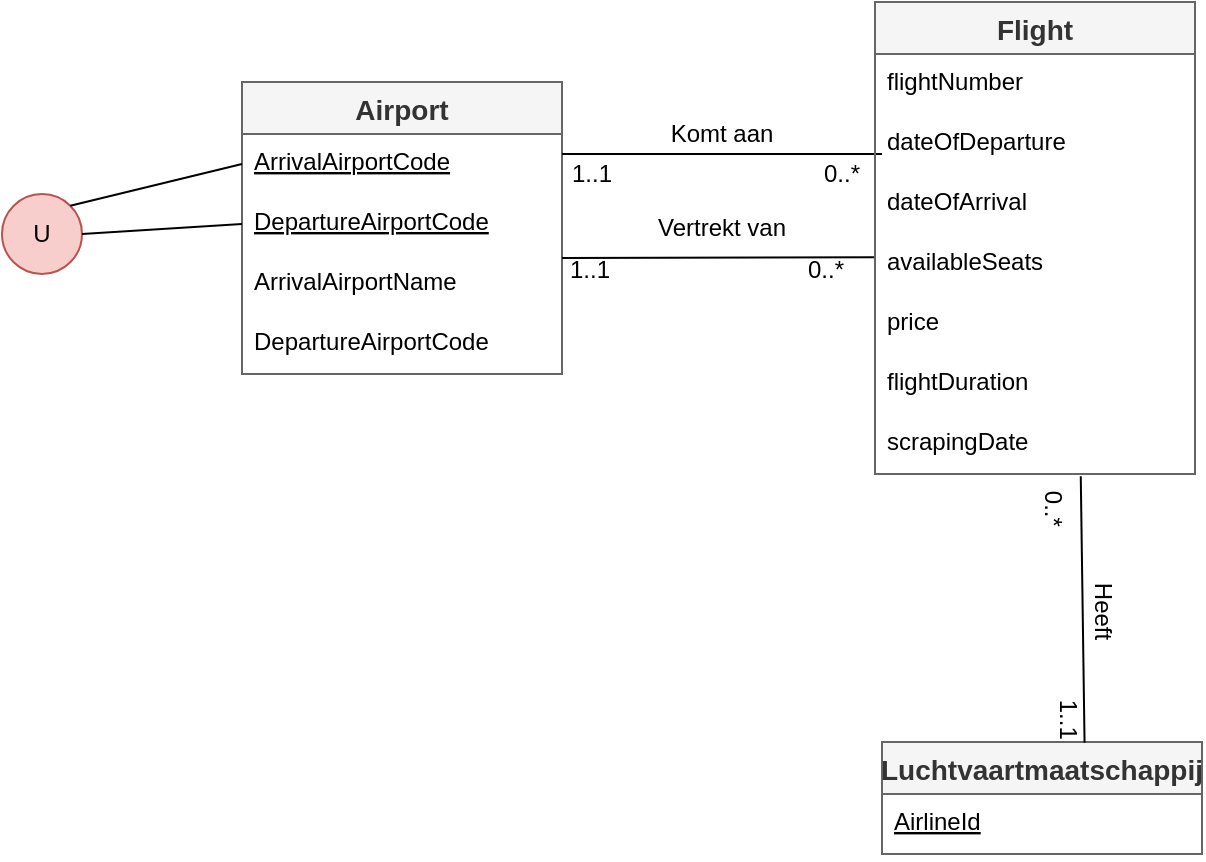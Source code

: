 <mxfile version="20.8.16" type="device"><diagram name="Pagina-1" id="9lrQDLlMUAEeWbuY8cpQ"><mxGraphModel dx="1151" dy="682" grid="1" gridSize="10" guides="1" tooltips="1" connect="1" arrows="1" fold="1" page="1" pageScale="1" pageWidth="827" pageHeight="1169" math="0" shadow="0"><root><mxCell id="0"/><mxCell id="1" parent="0"/><mxCell id="s-KvRIeDkG7mSSjvwB20-10" value="Airport" style="swimlane;fontStyle=1;childLayout=stackLayout;horizontal=1;startSize=26;horizontalStack=0;resizeParent=1;resizeParentMax=0;resizeLast=0;collapsible=1;marginBottom=0;align=center;fontSize=14;strokeColor=#666666;fillColor=#f5f5f5;fontColor=#333333;" vertex="1" parent="1"><mxGeometry x="130" y="330" width="160" height="146" as="geometry"/></mxCell><mxCell id="s-KvRIeDkG7mSSjvwB20-11" value="ArrivalAirportCode" style="text;strokeColor=none;fillColor=none;spacingLeft=4;spacingRight=4;overflow=hidden;rotatable=0;points=[[0,0.5],[1,0.5]];portConstraint=eastwest;fontSize=12;fontStyle=4" vertex="1" parent="s-KvRIeDkG7mSSjvwB20-10"><mxGeometry y="26" width="160" height="30" as="geometry"/></mxCell><mxCell id="s-KvRIeDkG7mSSjvwB20-12" value="DepartureAirportCode" style="text;strokeColor=none;fillColor=none;spacingLeft=4;spacingRight=4;overflow=hidden;rotatable=0;points=[[0,0.5],[1,0.5]];portConstraint=eastwest;fontSize=12;fontStyle=4" vertex="1" parent="s-KvRIeDkG7mSSjvwB20-10"><mxGeometry y="56" width="160" height="30" as="geometry"/></mxCell><mxCell id="s-KvRIeDkG7mSSjvwB20-13" value="ArrivalAirportName" style="text;strokeColor=none;fillColor=none;spacingLeft=4;spacingRight=4;overflow=hidden;rotatable=0;points=[[0,0.5],[1,0.5]];portConstraint=eastwest;fontSize=12;" vertex="1" parent="s-KvRIeDkG7mSSjvwB20-10"><mxGeometry y="86" width="160" height="30" as="geometry"/></mxCell><mxCell id="s-KvRIeDkG7mSSjvwB20-14" value="DepartureAirportCode" style="text;strokeColor=none;fillColor=none;spacingLeft=4;spacingRight=4;overflow=hidden;rotatable=0;points=[[0,0.5],[1,0.5]];portConstraint=eastwest;fontSize=12;" vertex="1" parent="s-KvRIeDkG7mSSjvwB20-10"><mxGeometry y="116" width="160" height="30" as="geometry"/></mxCell><mxCell id="s-KvRIeDkG7mSSjvwB20-15" value="Luchtvaartmaatschappij" style="swimlane;fontStyle=1;childLayout=stackLayout;horizontal=1;startSize=26;horizontalStack=0;resizeParent=1;resizeParentMax=0;resizeLast=0;collapsible=1;marginBottom=0;align=center;fontSize=14;strokeColor=#666666;fillColor=#f5f5f5;fontColor=#333333;" vertex="1" parent="1"><mxGeometry x="450" y="660" width="160" height="56" as="geometry"/></mxCell><mxCell id="s-KvRIeDkG7mSSjvwB20-16" value="AirlineId" style="text;strokeColor=none;fillColor=none;spacingLeft=4;spacingRight=4;overflow=hidden;rotatable=0;points=[[0,0.5],[1,0.5]];portConstraint=eastwest;fontSize=12;fontStyle=4" vertex="1" parent="s-KvRIeDkG7mSSjvwB20-15"><mxGeometry y="26" width="160" height="30" as="geometry"/></mxCell><mxCell id="s-KvRIeDkG7mSSjvwB20-23" value="U" style="ellipse;whiteSpace=wrap;html=1;strokeColor=#b85450;fillColor=#f8cecc;" vertex="1" parent="1"><mxGeometry x="10" y="386" width="40" height="40" as="geometry"/></mxCell><mxCell id="s-KvRIeDkG7mSSjvwB20-24" value="" style="endArrow=none;html=1;rounded=0;exitX=1;exitY=0;exitDx=0;exitDy=0;entryX=0;entryY=0.5;entryDx=0;entryDy=0;" edge="1" parent="1" source="s-KvRIeDkG7mSSjvwB20-23" target="s-KvRIeDkG7mSSjvwB20-11"><mxGeometry width="50" height="50" relative="1" as="geometry"><mxPoint x="130" y="530" as="sourcePoint"/><mxPoint x="180" y="480" as="targetPoint"/><Array as="points"/></mxGeometry></mxCell><mxCell id="s-KvRIeDkG7mSSjvwB20-25" value="" style="endArrow=none;html=1;rounded=0;exitX=1;exitY=0.5;exitDx=0;exitDy=0;entryX=0;entryY=0.5;entryDx=0;entryDy=0;" edge="1" parent="1" source="s-KvRIeDkG7mSSjvwB20-23" target="s-KvRIeDkG7mSSjvwB20-12"><mxGeometry width="50" height="50" relative="1" as="geometry"><mxPoint x="130" y="530" as="sourcePoint"/><mxPoint x="180" y="480" as="targetPoint"/></mxGeometry></mxCell><mxCell id="s-KvRIeDkG7mSSjvwB20-43" value="" style="group" vertex="1" connectable="0" parent="1"><mxGeometry x="290" y="346" width="160" height="40" as="geometry"/></mxCell><mxCell id="s-KvRIeDkG7mSSjvwB20-44" value="" style="endArrow=none;html=1;rounded=0;" edge="1" parent="s-KvRIeDkG7mSSjvwB20-43"><mxGeometry width="50" height="50" relative="1" as="geometry"><mxPoint y="20" as="sourcePoint"/><mxPoint x="160" y="20" as="targetPoint"/></mxGeometry></mxCell><mxCell id="s-KvRIeDkG7mSSjvwB20-45" value="1..1" style="text;html=1;strokeColor=none;fillColor=none;align=center;verticalAlign=middle;whiteSpace=wrap;rounded=0;" vertex="1" parent="s-KvRIeDkG7mSSjvwB20-43"><mxGeometry y="20" width="30" height="20" as="geometry"/></mxCell><mxCell id="s-KvRIeDkG7mSSjvwB20-46" value="0..*" style="text;html=1;strokeColor=none;fillColor=none;align=center;verticalAlign=middle;whiteSpace=wrap;rounded=0;" vertex="1" parent="s-KvRIeDkG7mSSjvwB20-43"><mxGeometry x="120" y="20" width="40" height="20" as="geometry"/></mxCell><mxCell id="s-KvRIeDkG7mSSjvwB20-47" value="Komt aan" style="text;html=1;strokeColor=none;fillColor=none;align=center;verticalAlign=middle;whiteSpace=wrap;rounded=0;" vertex="1" parent="s-KvRIeDkG7mSSjvwB20-43"><mxGeometry x="40" width="80" height="20" as="geometry"/></mxCell><mxCell id="s-KvRIeDkG7mSSjvwB20-48" value="" style="group" vertex="1" connectable="0" parent="1"><mxGeometry x="290" y="406" width="150" height="24" as="geometry"/></mxCell><mxCell id="s-KvRIeDkG7mSSjvwB20-49" value="" style="endArrow=none;html=1;rounded=0;entryX=-0.002;entryY=0.388;entryDx=0;entryDy=0;entryPerimeter=0;" edge="1" parent="s-KvRIeDkG7mSSjvwB20-48" target="s-KvRIeDkG7mSSjvwB20-77"><mxGeometry width="50" height="50" relative="1" as="geometry"><mxPoint y="12" as="sourcePoint"/><mxPoint x="150" y="12" as="targetPoint"/></mxGeometry></mxCell><mxCell id="s-KvRIeDkG7mSSjvwB20-50" value="1..1" style="text;html=1;strokeColor=none;fillColor=none;align=center;verticalAlign=middle;whiteSpace=wrap;rounded=0;" vertex="1" parent="s-KvRIeDkG7mSSjvwB20-48"><mxGeometry y="12" width="28.125" height="12" as="geometry"/></mxCell><mxCell id="s-KvRIeDkG7mSSjvwB20-51" value="0..*" style="text;html=1;strokeColor=none;fillColor=none;align=center;verticalAlign=middle;whiteSpace=wrap;rounded=0;" vertex="1" parent="s-KvRIeDkG7mSSjvwB20-48"><mxGeometry x="112.5" y="12" width="37.5" height="12" as="geometry"/></mxCell><mxCell id="s-KvRIeDkG7mSSjvwB20-53" value="" style="group;rotation=90;" vertex="1" connectable="0" parent="1"><mxGeometry x="501.5" y="560" width="110.999" height="44.5" as="geometry"/></mxCell><mxCell id="s-KvRIeDkG7mSSjvwB20-55" value="0..*" style="text;html=1;strokeColor=none;fillColor=none;align=center;verticalAlign=middle;whiteSpace=wrap;rounded=0;rotation=90;" vertex="1" parent="s-KvRIeDkG7mSSjvwB20-53"><mxGeometry x="24.265" y="-27" width="19.688" height="20" as="geometry"/></mxCell><mxCell id="s-KvRIeDkG7mSSjvwB20-57" value="Heeft" style="text;html=1;strokeColor=none;fillColor=none;align=center;verticalAlign=middle;whiteSpace=wrap;rounded=0;rotation=90;" vertex="1" parent="s-KvRIeDkG7mSSjvwB20-53"><mxGeometry x="8.499" y="24.5" width="102.5" height="20" as="geometry"/></mxCell><mxCell id="s-KvRIeDkG7mSSjvwB20-54" value="" style="endArrow=none;html=1;rounded=0;exitX=0.643;exitY=1.039;exitDx=0;exitDy=0;exitPerimeter=0;entryX=0.633;entryY=0.006;entryDx=0;entryDy=0;entryPerimeter=0;" edge="1" parent="1" source="s-KvRIeDkG7mSSjvwB20-80" target="s-KvRIeDkG7mSSjvwB20-15"><mxGeometry width="50" height="50" relative="1" as="geometry"><mxPoint x="554" y="550" as="sourcePoint"/><mxPoint x="556.529" y="605.5" as="targetPoint"/></mxGeometry></mxCell><mxCell id="s-KvRIeDkG7mSSjvwB20-71" value="Flight" style="swimlane;fontStyle=1;childLayout=stackLayout;horizontal=1;startSize=26;horizontalStack=0;resizeParent=1;resizeParentMax=0;resizeLast=0;collapsible=1;marginBottom=0;align=center;fontSize=14;strokeColor=#666666;fillColor=#f5f5f5;fontColor=#333333;" vertex="1" parent="1"><mxGeometry x="446.5" y="290" width="160" height="236" as="geometry"/></mxCell><mxCell id="s-KvRIeDkG7mSSjvwB20-72" value="flightNumber" style="text;strokeColor=none;fillColor=none;spacingLeft=4;spacingRight=4;overflow=hidden;rotatable=0;points=[[0,0.5],[1,0.5]];portConstraint=eastwest;fontSize=12;" vertex="1" parent="s-KvRIeDkG7mSSjvwB20-71"><mxGeometry y="26" width="160" height="30" as="geometry"/></mxCell><mxCell id="s-KvRIeDkG7mSSjvwB20-75" value="dateOfDeparture" style="text;strokeColor=none;fillColor=none;spacingLeft=4;spacingRight=4;overflow=hidden;rotatable=0;points=[[0,0.5],[1,0.5]];portConstraint=eastwest;fontSize=12;" vertex="1" parent="s-KvRIeDkG7mSSjvwB20-71"><mxGeometry y="56" width="160" height="30" as="geometry"/></mxCell><mxCell id="s-KvRIeDkG7mSSjvwB20-76" value="dateOfArrival" style="text;strokeColor=none;fillColor=none;spacingLeft=4;spacingRight=4;overflow=hidden;rotatable=0;points=[[0,0.5],[1,0.5]];portConstraint=eastwest;fontSize=12;" vertex="1" parent="s-KvRIeDkG7mSSjvwB20-71"><mxGeometry y="86" width="160" height="30" as="geometry"/></mxCell><mxCell id="s-KvRIeDkG7mSSjvwB20-77" value="availableSeats" style="text;strokeColor=none;fillColor=none;spacingLeft=4;spacingRight=4;overflow=hidden;rotatable=0;points=[[0,0.5],[1,0.5]];portConstraint=eastwest;fontSize=12;" vertex="1" parent="s-KvRIeDkG7mSSjvwB20-71"><mxGeometry y="116" width="160" height="30" as="geometry"/></mxCell><mxCell id="s-KvRIeDkG7mSSjvwB20-78" value="price" style="text;strokeColor=none;fillColor=none;spacingLeft=4;spacingRight=4;overflow=hidden;rotatable=0;points=[[0,0.5],[1,0.5]];portConstraint=eastwest;fontSize=12;" vertex="1" parent="s-KvRIeDkG7mSSjvwB20-71"><mxGeometry y="146" width="160" height="30" as="geometry"/></mxCell><mxCell id="s-KvRIeDkG7mSSjvwB20-79" value="flightDuration" style="text;strokeColor=none;fillColor=none;spacingLeft=4;spacingRight=4;overflow=hidden;rotatable=0;points=[[0,0.5],[1,0.5]];portConstraint=eastwest;fontSize=12;" vertex="1" parent="s-KvRIeDkG7mSSjvwB20-71"><mxGeometry y="176" width="160" height="30" as="geometry"/></mxCell><mxCell id="s-KvRIeDkG7mSSjvwB20-80" value="scrapingDate" style="text;strokeColor=none;fillColor=none;spacingLeft=4;spacingRight=4;overflow=hidden;rotatable=0;points=[[0,0.5],[1,0.5]];portConstraint=eastwest;fontSize=12;" vertex="1" parent="s-KvRIeDkG7mSSjvwB20-71"><mxGeometry y="206" width="160" height="30" as="geometry"/></mxCell><mxCell id="s-KvRIeDkG7mSSjvwB20-52" value="Vertrekt van" style="text;html=1;strokeColor=none;fillColor=none;align=center;verticalAlign=middle;whiteSpace=wrap;rounded=0;" vertex="1" parent="1"><mxGeometry x="330" y="393" width="80" height="20" as="geometry"/></mxCell><mxCell id="s-KvRIeDkG7mSSjvwB20-56" value="1..1" style="text;html=1;strokeColor=none;fillColor=none;align=center;verticalAlign=middle;whiteSpace=wrap;rounded=0;rotation=90;" vertex="1" parent="1"><mxGeometry x="530.004" y="639" width="26.25" height="20" as="geometry"/></mxCell></root></mxGraphModel></diagram></mxfile>